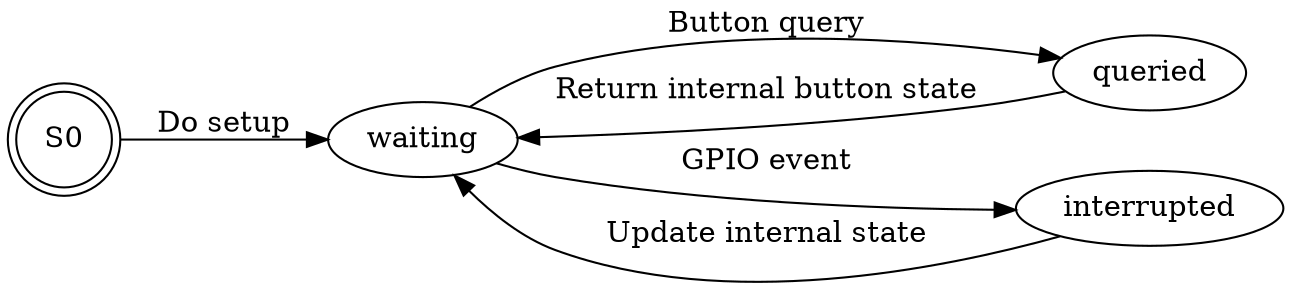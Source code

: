 digraph fsm {
	rankdir=LR;

	node [shape = doublecircle];
	S0;
	node [shape = ellipse];
	
	S0->waiting [label="Do setup"]
	
	waiting->queried [label="Button query"]
	queried->waiting [label="Return internal button state"]
	
	waiting->interrupted [label="GPIO event"]
	interrupted->waiting [label="Update internal state"]
	
	edge [color = "#888888"]
}
